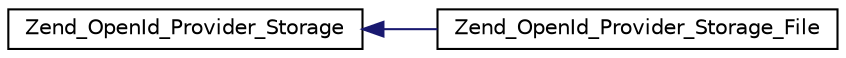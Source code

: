 digraph G
{
  edge [fontname="Helvetica",fontsize="10",labelfontname="Helvetica",labelfontsize="10"];
  node [fontname="Helvetica",fontsize="10",shape=record];
  rankdir="LR";
  Node1 [label="Zend_OpenId_Provider_Storage",height=0.2,width=0.4,color="black", fillcolor="white", style="filled",URL="$class_zend___open_id___provider___storage.html"];
  Node1 -> Node2 [dir="back",color="midnightblue",fontsize="10",style="solid",fontname="Helvetica"];
  Node2 [label="Zend_OpenId_Provider_Storage_File",height=0.2,width=0.4,color="black", fillcolor="white", style="filled",URL="$class_zend___open_id___provider___storage___file.html"];
}
